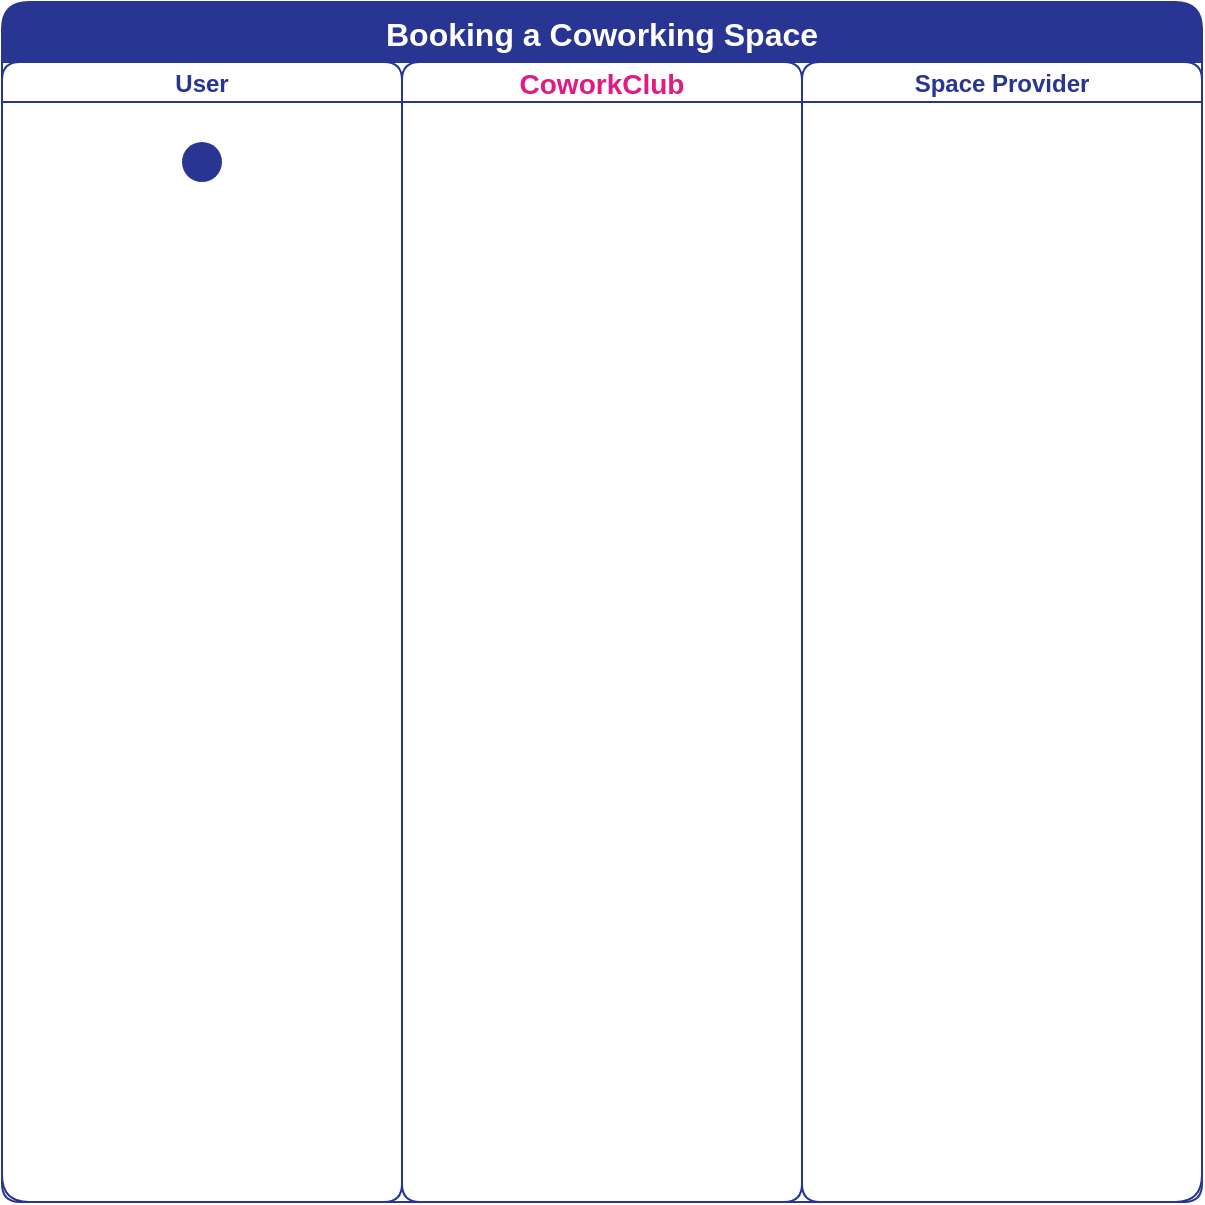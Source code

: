 <mxfile version="18.0.1" type="device" pages="3"><diagram id="prtHgNgQTEPvFCAcTncT" name="Booking"><mxGraphModel dx="1108" dy="553" grid="1" gridSize="10" guides="1" tooltips="1" connect="1" arrows="1" fold="1" page="1" pageScale="1" pageWidth="827" pageHeight="1169" math="0" shadow="0"><root><mxCell id="0"/><mxCell id="1" parent="0"/><mxCell id="Y9b4Z3o9En6oE_J5yfvX-1" value="Booking a Coworking Space" style="swimlane;childLayout=stackLayout;resizeParent=1;resizeParentMax=0;startSize=30;swimlaneFillColor=none;gradientColor=none;rounded=1;fillColor=#283592;fontColor=#FFFFFF;strokeColor=#283592;fontSize=16;" parent="1" vertex="1"><mxGeometry x="114" y="40" width="600" height="600" as="geometry"/></mxCell><mxCell id="Y9b4Z3o9En6oE_J5yfvX-2" value="User" style="swimlane;startSize=20;rounded=1;strokeColor=#283592;fontColor=#283592;" parent="Y9b4Z3o9En6oE_J5yfvX-1" vertex="1"><mxGeometry y="30" width="200" height="570" as="geometry"/></mxCell><mxCell id="JYSIa6xG7unAo9f5RrJn-1" value="" style="ellipse;fillColor=#283592;strokeColor=none;fontSize=14;fontColor=#283592;aspect=fixed;" parent="Y9b4Z3o9En6oE_J5yfvX-2" vertex="1"><mxGeometry x="90" y="40" width="20" height="20" as="geometry"/></mxCell><mxCell id="Y9b4Z3o9En6oE_J5yfvX-3" value="CoworkClub" style="swimlane;startSize=20;rounded=1;fontColor=#e01b84;strokeColor=#283592;fontSize=14;" parent="Y9b4Z3o9En6oE_J5yfvX-1" vertex="1"><mxGeometry x="200" y="30" width="200" height="570" as="geometry"/></mxCell><mxCell id="Y9b4Z3o9En6oE_J5yfvX-4" value="Space Provider" style="swimlane;startSize=20;rounded=1;fontColor=#283592;strokeColor=#283592;" parent="Y9b4Z3o9En6oE_J5yfvX-1" vertex="1"><mxGeometry x="400" y="30" width="200" height="570" as="geometry"/></mxCell></root></mxGraphModel></diagram><diagram id="QN3FZXPzjIui03fiu6KZ" name="Class Diagram"><mxGraphModel dx="1108" dy="553" grid="1" gridSize="10" guides="1" tooltips="1" connect="1" arrows="1" fold="1" page="1" pageScale="1" pageWidth="850" pageHeight="1100" math="0" shadow="0"><root><mxCell id="wxooSHnF6QyXdMB0OCFC-0"/><mxCell id="wxooSHnF6QyXdMB0OCFC-1" parent="wxooSHnF6QyXdMB0OCFC-0"/><mxCell id="wxooSHnF6QyXdMB0OCFC-2" value="User" style="swimlane;fontStyle=1;align=center;verticalAlign=top;childLayout=stackLayout;horizontal=1;startSize=26;horizontalStack=0;resizeParent=1;resizeParentMax=0;resizeLast=0;collapsible=1;marginBottom=0;" parent="wxooSHnF6QyXdMB0OCFC-1" vertex="1"><mxGeometry x="150" y="360" width="160" height="86" as="geometry"/></mxCell><mxCell id="wxooSHnF6QyXdMB0OCFC-3" value="+ field: type" style="text;strokeColor=none;fillColor=none;align=left;verticalAlign=top;spacingLeft=4;spacingRight=4;overflow=hidden;rotatable=0;points=[[0,0.5],[1,0.5]];portConstraint=eastwest;" parent="wxooSHnF6QyXdMB0OCFC-2" vertex="1"><mxGeometry y="26" width="160" height="26" as="geometry"/></mxCell><mxCell id="wxooSHnF6QyXdMB0OCFC-4" value="" style="line;strokeWidth=1;fillColor=none;align=left;verticalAlign=middle;spacingTop=-1;spacingLeft=3;spacingRight=3;rotatable=0;labelPosition=right;points=[];portConstraint=eastwest;" parent="wxooSHnF6QyXdMB0OCFC-2" vertex="1"><mxGeometry y="52" width="160" height="8" as="geometry"/></mxCell><mxCell id="wxooSHnF6QyXdMB0OCFC-5" value="+ method(type): type" style="text;strokeColor=none;fillColor=none;align=left;verticalAlign=top;spacingLeft=4;spacingRight=4;overflow=hidden;rotatable=0;points=[[0,0.5],[1,0.5]];portConstraint=eastwest;" parent="wxooSHnF6QyXdMB0OCFC-2" vertex="1"><mxGeometry y="60" width="160" height="26" as="geometry"/></mxCell><mxCell id="wxooSHnF6QyXdMB0OCFC-6" value="Guest" style="swimlane;fontStyle=1;align=center;verticalAlign=top;childLayout=stackLayout;horizontal=1;startSize=26;horizontalStack=0;resizeParent=1;resizeParentMax=0;resizeLast=0;collapsible=1;marginBottom=0;" parent="wxooSHnF6QyXdMB0OCFC-1" vertex="1"><mxGeometry x="50" y="480" width="190" height="164" as="geometry"/></mxCell><mxCell id="wxooSHnF6QyXdMB0OCFC-7" value="+ Name : String = &quot;Unknown&quot;" style="text;strokeColor=none;fillColor=none;align=left;verticalAlign=top;spacingLeft=4;spacingRight=4;overflow=hidden;rotatable=0;points=[[0,0.5],[1,0.5]];portConstraint=eastwest;" parent="wxooSHnF6QyXdMB0OCFC-6" vertex="1"><mxGeometry y="26" width="190" height="26" as="geometry"/></mxCell><mxCell id="g3sl7j77Qm1E5u9MESLL-24" value="+ field: type" style="text;strokeColor=none;fillColor=none;align=left;verticalAlign=top;spacingLeft=4;spacingRight=4;overflow=hidden;rotatable=0;points=[[0,0.5],[1,0.5]];portConstraint=eastwest;" parent="wxooSHnF6QyXdMB0OCFC-6" vertex="1"><mxGeometry y="52" width="190" height="26" as="geometry"/></mxCell><mxCell id="wxooSHnF6QyXdMB0OCFC-8" value="" style="line;strokeWidth=1;fillColor=none;align=left;verticalAlign=middle;spacingTop=-1;spacingLeft=3;spacingRight=3;rotatable=0;labelPosition=right;points=[];portConstraint=eastwest;" parent="wxooSHnF6QyXdMB0OCFC-6" vertex="1"><mxGeometry y="78" width="190" height="8" as="geometry"/></mxCell><mxCell id="wxooSHnF6QyXdMB0OCFC-9" value="+ View(void) : void" style="text;strokeColor=none;fillColor=none;align=left;verticalAlign=top;spacingLeft=4;spacingRight=4;overflow=hidden;rotatable=0;points=[[0,0.5],[1,0.5]];portConstraint=eastwest;" parent="wxooSHnF6QyXdMB0OCFC-6" vertex="1"><mxGeometry y="86" width="190" height="26" as="geometry"/></mxCell><mxCell id="g3sl7j77Qm1E5u9MESLL-22" value="+ Register(void): Registered User" style="text;strokeColor=none;fillColor=none;align=left;verticalAlign=top;spacingLeft=4;spacingRight=4;overflow=hidden;rotatable=0;points=[[0,0.5],[1,0.5]];portConstraint=eastwest;" parent="wxooSHnF6QyXdMB0OCFC-6" vertex="1"><mxGeometry y="112" width="190" height="26" as="geometry"/></mxCell><mxCell id="g3sl7j77Qm1E5u9MESLL-23" value="+ method(type): type" style="text;strokeColor=none;fillColor=none;align=left;verticalAlign=top;spacingLeft=4;spacingRight=4;overflow=hidden;rotatable=0;points=[[0,0.5],[1,0.5]];portConstraint=eastwest;" parent="wxooSHnF6QyXdMB0OCFC-6" vertex="1"><mxGeometry y="138" width="190" height="26" as="geometry"/></mxCell><mxCell id="wxooSHnF6QyXdMB0OCFC-10" value="Registered User" style="swimlane;fontStyle=1;align=center;verticalAlign=top;childLayout=stackLayout;horizontal=1;startSize=26;horizontalStack=0;resizeParent=1;resizeParentMax=0;resizeLast=0;collapsible=1;marginBottom=0;" parent="wxooSHnF6QyXdMB0OCFC-1" vertex="1"><mxGeometry x="280" y="480" width="160" height="86" as="geometry"/></mxCell><mxCell id="wxooSHnF6QyXdMB0OCFC-11" value="+ field: type" style="text;strokeColor=none;fillColor=none;align=left;verticalAlign=top;spacingLeft=4;spacingRight=4;overflow=hidden;rotatable=0;points=[[0,0.5],[1,0.5]];portConstraint=eastwest;" parent="wxooSHnF6QyXdMB0OCFC-10" vertex="1"><mxGeometry y="26" width="160" height="26" as="geometry"/></mxCell><mxCell id="wxooSHnF6QyXdMB0OCFC-12" value="" style="line;strokeWidth=1;fillColor=none;align=left;verticalAlign=middle;spacingTop=-1;spacingLeft=3;spacingRight=3;rotatable=0;labelPosition=right;points=[];portConstraint=eastwest;" parent="wxooSHnF6QyXdMB0OCFC-10" vertex="1"><mxGeometry y="52" width="160" height="8" as="geometry"/></mxCell><mxCell id="wxooSHnF6QyXdMB0OCFC-13" value="+ method(type): type" style="text;strokeColor=none;fillColor=none;align=left;verticalAlign=top;spacingLeft=4;spacingRight=4;overflow=hidden;rotatable=0;points=[[0,0.5],[1,0.5]];portConstraint=eastwest;" parent="wxooSHnF6QyXdMB0OCFC-10" vertex="1"><mxGeometry y="60" width="160" height="26" as="geometry"/></mxCell><mxCell id="wxooSHnF6QyXdMB0OCFC-14" value="Online Plataform" style="swimlane;fontStyle=1;align=center;verticalAlign=top;childLayout=stackLayout;horizontal=1;startSize=26;horizontalStack=0;resizeParent=1;resizeParentMax=0;resizeLast=0;collapsible=1;marginBottom=0;" parent="wxooSHnF6QyXdMB0OCFC-1" vertex="1"><mxGeometry x="460" y="220" width="160" height="112" as="geometry"/></mxCell><mxCell id="wxooSHnF6QyXdMB0OCFC-15" value="+ Name : String" style="text;strokeColor=none;fillColor=none;align=left;verticalAlign=top;spacingLeft=4;spacingRight=4;overflow=hidden;rotatable=0;points=[[0,0.5],[1,0.5]];portConstraint=eastwest;" parent="wxooSHnF6QyXdMB0OCFC-14" vertex="1"><mxGeometry y="26" width="160" height="26" as="geometry"/></mxCell><mxCell id="g3sl7j77Qm1E5u9MESLL-21" value="+ field: type" style="text;strokeColor=none;fillColor=none;align=left;verticalAlign=top;spacingLeft=4;spacingRight=4;overflow=hidden;rotatable=0;points=[[0,0.5],[1,0.5]];portConstraint=eastwest;" parent="wxooSHnF6QyXdMB0OCFC-14" vertex="1"><mxGeometry y="52" width="160" height="26" as="geometry"/></mxCell><mxCell id="wxooSHnF6QyXdMB0OCFC-16" value="" style="line;strokeWidth=1;fillColor=none;align=left;verticalAlign=middle;spacingTop=-1;spacingLeft=3;spacingRight=3;rotatable=0;labelPosition=right;points=[];portConstraint=eastwest;" parent="wxooSHnF6QyXdMB0OCFC-14" vertex="1"><mxGeometry y="78" width="160" height="8" as="geometry"/></mxCell><mxCell id="wxooSHnF6QyXdMB0OCFC-17" value="+ method(type): type" style="text;strokeColor=none;fillColor=none;align=left;verticalAlign=top;spacingLeft=4;spacingRight=4;overflow=hidden;rotatable=0;points=[[0,0.5],[1,0.5]];portConstraint=eastwest;" parent="wxooSHnF6QyXdMB0OCFC-14" vertex="1"><mxGeometry y="86" width="160" height="26" as="geometry"/></mxCell><mxCell id="wxooSHnF6QyXdMB0OCFC-18" value="Space_For_Rent" style="swimlane;fontStyle=1;align=center;verticalAlign=top;childLayout=stackLayout;horizontal=1;startSize=26;horizontalStack=0;resizeParent=1;resizeParentMax=0;resizeLast=0;collapsible=1;marginBottom=0;" parent="wxooSHnF6QyXdMB0OCFC-1" vertex="1"><mxGeometry x="160" y="110" width="160" height="112" as="geometry"/></mxCell><mxCell id="wxooSHnF6QyXdMB0OCFC-19" value="+ field: type" style="text;strokeColor=none;fillColor=none;align=left;verticalAlign=top;spacingLeft=4;spacingRight=4;overflow=hidden;rotatable=0;points=[[0,0.5],[1,0.5]];portConstraint=eastwest;" parent="wxooSHnF6QyXdMB0OCFC-18" vertex="1"><mxGeometry y="26" width="160" height="26" as="geometry"/></mxCell><mxCell id="g3sl7j77Qm1E5u9MESLL-25" value="+ field: type" style="text;strokeColor=none;fillColor=none;align=left;verticalAlign=top;spacingLeft=4;spacingRight=4;overflow=hidden;rotatable=0;points=[[0,0.5],[1,0.5]];portConstraint=eastwest;" parent="wxooSHnF6QyXdMB0OCFC-18" vertex="1"><mxGeometry y="52" width="160" height="26" as="geometry"/></mxCell><mxCell id="wxooSHnF6QyXdMB0OCFC-20" value="" style="line;strokeWidth=1;fillColor=none;align=left;verticalAlign=middle;spacingTop=-1;spacingLeft=3;spacingRight=3;rotatable=0;labelPosition=right;points=[];portConstraint=eastwest;" parent="wxooSHnF6QyXdMB0OCFC-18" vertex="1"><mxGeometry y="78" width="160" height="8" as="geometry"/></mxCell><mxCell id="wxooSHnF6QyXdMB0OCFC-21" value="+ method(type): type" style="text;strokeColor=none;fillColor=none;align=left;verticalAlign=top;spacingLeft=4;spacingRight=4;overflow=hidden;rotatable=0;points=[[0,0.5],[1,0.5]];portConstraint=eastwest;" parent="wxooSHnF6QyXdMB0OCFC-18" vertex="1"><mxGeometry y="86" width="160" height="26" as="geometry"/></mxCell><mxCell id="g3sl7j77Qm1E5u9MESLL-0" value="Registered User Type 1 Client" style="swimlane;fontStyle=1;align=center;verticalAlign=top;childLayout=stackLayout;horizontal=1;startSize=26;horizontalStack=0;resizeParent=1;resizeParentMax=0;resizeLast=0;collapsible=1;marginBottom=0;" parent="wxooSHnF6QyXdMB0OCFC-1" vertex="1"><mxGeometry x="50" y="720" width="180" height="86" as="geometry"/></mxCell><mxCell id="g3sl7j77Qm1E5u9MESLL-1" value="+ field: type" style="text;strokeColor=none;fillColor=none;align=left;verticalAlign=top;spacingLeft=4;spacingRight=4;overflow=hidden;rotatable=0;points=[[0,0.5],[1,0.5]];portConstraint=eastwest;" parent="g3sl7j77Qm1E5u9MESLL-0" vertex="1"><mxGeometry y="26" width="180" height="26" as="geometry"/></mxCell><mxCell id="g3sl7j77Qm1E5u9MESLL-2" value="" style="line;strokeWidth=1;fillColor=none;align=left;verticalAlign=middle;spacingTop=-1;spacingLeft=3;spacingRight=3;rotatable=0;labelPosition=right;points=[];portConstraint=eastwest;" parent="g3sl7j77Qm1E5u9MESLL-0" vertex="1"><mxGeometry y="52" width="180" height="8" as="geometry"/></mxCell><mxCell id="g3sl7j77Qm1E5u9MESLL-3" value="+ method(type): type" style="text;strokeColor=none;fillColor=none;align=left;verticalAlign=top;spacingLeft=4;spacingRight=4;overflow=hidden;rotatable=0;points=[[0,0.5],[1,0.5]];portConstraint=eastwest;" parent="g3sl7j77Qm1E5u9MESLL-0" vertex="1"><mxGeometry y="60" width="180" height="26" as="geometry"/></mxCell><mxCell id="g3sl7j77Qm1E5u9MESLL-13" value="Registered User Type 2 Landlord" style="swimlane;fontStyle=1;align=center;verticalAlign=top;childLayout=stackLayout;horizontal=1;startSize=26;horizontalStack=0;resizeParent=1;resizeParentMax=0;resizeLast=0;collapsible=1;marginBottom=0;" parent="wxooSHnF6QyXdMB0OCFC-1" vertex="1"><mxGeometry x="240" y="720" width="190" height="86" as="geometry"/></mxCell><mxCell id="g3sl7j77Qm1E5u9MESLL-14" value="+ field: type" style="text;strokeColor=none;fillColor=none;align=left;verticalAlign=top;spacingLeft=4;spacingRight=4;overflow=hidden;rotatable=0;points=[[0,0.5],[1,0.5]];portConstraint=eastwest;" parent="g3sl7j77Qm1E5u9MESLL-13" vertex="1"><mxGeometry y="26" width="190" height="26" as="geometry"/></mxCell><mxCell id="g3sl7j77Qm1E5u9MESLL-15" value="" style="line;strokeWidth=1;fillColor=none;align=left;verticalAlign=middle;spacingTop=-1;spacingLeft=3;spacingRight=3;rotatable=0;labelPosition=right;points=[];portConstraint=eastwest;" parent="g3sl7j77Qm1E5u9MESLL-13" vertex="1"><mxGeometry y="52" width="190" height="8" as="geometry"/></mxCell><mxCell id="g3sl7j77Qm1E5u9MESLL-16" value="+ method(type): type" style="text;strokeColor=none;fillColor=none;align=left;verticalAlign=top;spacingLeft=4;spacingRight=4;overflow=hidden;rotatable=0;points=[[0,0.5],[1,0.5]];portConstraint=eastwest;" parent="g3sl7j77Qm1E5u9MESLL-13" vertex="1"><mxGeometry y="60" width="190" height="26" as="geometry"/></mxCell><mxCell id="g3sl7j77Qm1E5u9MESLL-17" value="Registered User Type 3 Admin" style="swimlane;fontStyle=1;align=center;verticalAlign=top;childLayout=stackLayout;horizontal=1;startSize=26;horizontalStack=0;resizeParent=1;resizeParentMax=0;resizeLast=0;collapsible=1;marginBottom=0;" parent="wxooSHnF6QyXdMB0OCFC-1" vertex="1"><mxGeometry x="460" y="720" width="180" height="86" as="geometry"/></mxCell><mxCell id="g3sl7j77Qm1E5u9MESLL-18" value="+ field: type" style="text;strokeColor=none;fillColor=none;align=left;verticalAlign=top;spacingLeft=4;spacingRight=4;overflow=hidden;rotatable=0;points=[[0,0.5],[1,0.5]];portConstraint=eastwest;" parent="g3sl7j77Qm1E5u9MESLL-17" vertex="1"><mxGeometry y="26" width="180" height="26" as="geometry"/></mxCell><mxCell id="g3sl7j77Qm1E5u9MESLL-19" value="" style="line;strokeWidth=1;fillColor=none;align=left;verticalAlign=middle;spacingTop=-1;spacingLeft=3;spacingRight=3;rotatable=0;labelPosition=right;points=[];portConstraint=eastwest;" parent="g3sl7j77Qm1E5u9MESLL-17" vertex="1"><mxGeometry y="52" width="180" height="8" as="geometry"/></mxCell><mxCell id="g3sl7j77Qm1E5u9MESLL-20" value="+ method(type): type" style="text;strokeColor=none;fillColor=none;align=left;verticalAlign=top;spacingLeft=4;spacingRight=4;overflow=hidden;rotatable=0;points=[[0,0.5],[1,0.5]];portConstraint=eastwest;" parent="g3sl7j77Qm1E5u9MESLL-17" vertex="1"><mxGeometry y="60" width="180" height="26" as="geometry"/></mxCell></root></mxGraphModel></diagram><diagram id="5sIKJMeNurFi1Bdw87VA" name="Add space"><mxGraphModel dx="1108" dy="553" grid="1" gridSize="10" guides="1" tooltips="1" connect="1" arrows="1" fold="1" page="1" pageScale="1" pageWidth="827" pageHeight="1169" math="0" shadow="0"><root><mxCell id="0"/><mxCell id="1" parent="0"/><mxCell id="R2N7uk8HjNVNipv-gJrE-1" value="Add Coworking space" style="swimlane;childLayout=stackLayout;resizeParent=1;resizeParentMax=0;startSize=30;swimlaneFillColor=none;gradientColor=none;rounded=1;fillColor=#283592;fontColor=#FFFFFF;strokeColor=#283592;fontSize=16;" vertex="1" parent="1"><mxGeometry x="40" y="40" width="560" height="1010" as="geometry"/></mxCell><mxCell id="R2N7uk8HjNVNipv-gJrE-2" value="CoworkClub" style="swimlane;startSize=20;rounded=1;fontColor=#e01b84;strokeColor=#283592;fontSize=14;" vertex="1" parent="R2N7uk8HjNVNipv-gJrE-1"><mxGeometry y="30" width="280" height="980" as="geometry"/></mxCell><mxCell id="R2N7uk8HjNVNipv-gJrE-3" style="edgeStyle=orthogonalEdgeStyle;rounded=0;orthogonalLoop=1;jettySize=auto;html=1;entryX=0.5;entryY=0;entryDx=0;entryDy=0;" edge="1" parent="R2N7uk8HjNVNipv-gJrE-2" source="R2N7uk8HjNVNipv-gJrE-4" target="R2N7uk8HjNVNipv-gJrE-6"><mxGeometry relative="1" as="geometry"/></mxCell><mxCell id="R2N7uk8HjNVNipv-gJrE-4" value="Validation of request" style="rounded=1;whiteSpace=wrap;html=1;" vertex="1" parent="R2N7uk8HjNVNipv-gJrE-2"><mxGeometry x="60" y="40" width="120" height="60" as="geometry"/></mxCell><mxCell id="R2N7uk8HjNVNipv-gJrE-5" style="edgeStyle=orthogonalEdgeStyle;rounded=0;orthogonalLoop=1;jettySize=auto;html=1;entryX=0.5;entryY=0;entryDx=0;entryDy=0;" edge="1" parent="R2N7uk8HjNVNipv-gJrE-2" source="R2N7uk8HjNVNipv-gJrE-6" target="R2N7uk8HjNVNipv-gJrE-14"><mxGeometry relative="1" as="geometry"/></mxCell><mxCell id="R2N7uk8HjNVNipv-gJrE-6" value="" style="rhombus;" vertex="1" parent="R2N7uk8HjNVNipv-gJrE-2"><mxGeometry x="115" y="160" width="10" height="20" as="geometry"/></mxCell><mxCell id="R2N7uk8HjNVNipv-gJrE-7" value="Publish space on platform" style="rounded=1;whiteSpace=wrap;html=1;" vertex="1" parent="R2N7uk8HjNVNipv-gJrE-2"><mxGeometry x="60" y="360" width="120" height="60" as="geometry"/></mxCell><mxCell id="R2N7uk8HjNVNipv-gJrE-8" style="edgeStyle=orthogonalEdgeStyle;rounded=0;orthogonalLoop=1;jettySize=auto;html=1;entryX=0.5;entryY=0;entryDx=0;entryDy=0;" edge="1" parent="R2N7uk8HjNVNipv-gJrE-2" source="R2N7uk8HjNVNipv-gJrE-9" target="R2N7uk8HjNVNipv-gJrE-10"><mxGeometry relative="1" as="geometry"/></mxCell><mxCell id="R2N7uk8HjNVNipv-gJrE-9" value="Remove space from platform" style="rounded=1;whiteSpace=wrap;html=1;" vertex="1" parent="R2N7uk8HjNVNipv-gJrE-2"><mxGeometry x="60" y="580" width="120" height="60" as="geometry"/></mxCell><mxCell id="R2N7uk8HjNVNipv-gJrE-10" value="" style="ellipse;html=1;shape=endState;fillColor=#283592;strokeColor=#000000;" vertex="1" parent="R2N7uk8HjNVNipv-gJrE-2"><mxGeometry x="107.5" y="690" width="25" height="25" as="geometry"/></mxCell><mxCell id="R2N7uk8HjNVNipv-gJrE-11" value="Request granted" style="text;html=1;strokeColor=none;fillColor=none;align=center;verticalAlign=middle;whiteSpace=wrap;rounded=0;" vertex="1" parent="R2N7uk8HjNVNipv-gJrE-2"><mxGeometry x="125" y="190" width="60" height="30" as="geometry"/></mxCell><mxCell id="R2N7uk8HjNVNipv-gJrE-12" value="Request denied" style="text;html=1;strokeColor=none;fillColor=none;align=center;verticalAlign=middle;whiteSpace=wrap;rounded=0;" vertex="1" parent="R2N7uk8HjNVNipv-gJrE-2"><mxGeometry x="180" y="140" width="60" height="30" as="geometry"/></mxCell><mxCell id="R2N7uk8HjNVNipv-gJrE-13" style="edgeStyle=orthogonalEdgeStyle;rounded=0;orthogonalLoop=1;jettySize=auto;html=1;entryX=0.5;entryY=0;entryDx=0;entryDy=0;" edge="1" parent="R2N7uk8HjNVNipv-gJrE-2" source="R2N7uk8HjNVNipv-gJrE-14" target="R2N7uk8HjNVNipv-gJrE-7"><mxGeometry relative="1" as="geometry"/></mxCell><mxCell id="R2N7uk8HjNVNipv-gJrE-14" value="&amp;lt;&amp;lt;datastore&amp;gt;&amp;gt;&lt;br&gt;Coworking Space Profile" style="rounded=0;whiteSpace=wrap;html=1;" vertex="1" parent="R2N7uk8HjNVNipv-gJrE-2"><mxGeometry x="60" y="250" width="120" height="60" as="geometry"/></mxCell><mxCell id="R2N7uk8HjNVNipv-gJrE-15" value="Request update" style="rounded=1;whiteSpace=wrap;html=1;" vertex="1" parent="R2N7uk8HjNVNipv-gJrE-2"><mxGeometry x="60" y="444" width="120" height="60" as="geometry"/></mxCell><mxCell id="R2N7uk8HjNVNipv-gJrE-16" style="edgeStyle=orthogonalEdgeStyle;rounded=0;orthogonalLoop=1;jettySize=auto;html=1;entryX=0;entryY=0.5;entryDx=0;entryDy=0;" edge="1" parent="R2N7uk8HjNVNipv-gJrE-2" source="R2N7uk8HjNVNipv-gJrE-17" target="R2N7uk8HjNVNipv-gJrE-15"><mxGeometry relative="1" as="geometry"/></mxCell><mxCell id="R2N7uk8HjNVNipv-gJrE-17" value="" style="shape=collate;whiteSpace=wrap;html=1;" vertex="1" parent="R2N7uk8HjNVNipv-gJrE-2"><mxGeometry x="16" y="466" width="10" height="16" as="geometry"/></mxCell><mxCell id="R2N7uk8HjNVNipv-gJrE-18" value="Every week" style="text;html=1;strokeColor=none;fillColor=none;align=center;verticalAlign=middle;whiteSpace=wrap;rounded=0;" vertex="1" parent="R2N7uk8HjNVNipv-gJrE-2"><mxGeometry x="-6" y="487" width="60" height="30" as="geometry"/></mxCell><mxCell id="R2N7uk8HjNVNipv-gJrE-19" value="Space Provider" style="swimlane;startSize=20;rounded=1;fontColor=#283592;strokeColor=#283592;" vertex="1" parent="R2N7uk8HjNVNipv-gJrE-1"><mxGeometry x="280" y="30" width="280" height="980" as="geometry"/></mxCell><mxCell id="R2N7uk8HjNVNipv-gJrE-20" style="edgeStyle=orthogonalEdgeStyle;rounded=0;orthogonalLoop=1;jettySize=auto;html=1;entryX=1;entryY=0.5;entryDx=0;entryDy=0;" edge="1" parent="R2N7uk8HjNVNipv-gJrE-19" source="R2N7uk8HjNVNipv-gJrE-21" target="R2N7uk8HjNVNipv-gJrE-22"><mxGeometry relative="1" as="geometry"/></mxCell><mxCell id="R2N7uk8HjNVNipv-gJrE-21" value="" style="ellipse;fillColor=#283592;strokeColor=none;fontSize=14;fontColor=#283592;aspect=fixed;" vertex="1" parent="R2N7uk8HjNVNipv-gJrE-19"><mxGeometry x="230" y="60" width="20" height="20" as="geometry"/></mxCell><mxCell id="R2N7uk8HjNVNipv-gJrE-22" value="Request to add space" style="rounded=1;whiteSpace=wrap;html=1;" vertex="1" parent="R2N7uk8HjNVNipv-gJrE-19"><mxGeometry x="60" y="40" width="120" height="60" as="geometry"/></mxCell><mxCell id="R2N7uk8HjNVNipv-gJrE-23" value="Request to remove space from platform" style="rounded=1;whiteSpace=wrap;html=1;" vertex="1" parent="R2N7uk8HjNVNipv-gJrE-19"><mxGeometry x="75" y="580" width="120" height="60" as="geometry"/></mxCell><mxCell id="R2N7uk8HjNVNipv-gJrE-24" style="edgeStyle=orthogonalEdgeStyle;rounded=0;orthogonalLoop=1;jettySize=auto;html=1;entryX=0.5;entryY=0;entryDx=0;entryDy=0;" edge="1" parent="R2N7uk8HjNVNipv-gJrE-19" source="R2N7uk8HjNVNipv-gJrE-25" target="R2N7uk8HjNVNipv-gJrE-23"><mxGeometry relative="1" as="geometry"/></mxCell><mxCell id="R2N7uk8HjNVNipv-gJrE-25" value="" style="rhombus;" vertex="1" parent="R2N7uk8HjNVNipv-gJrE-19"><mxGeometry x="130" y="380" width="10" height="20" as="geometry"/></mxCell><mxCell id="R2N7uk8HjNVNipv-gJrE-26" style="edgeStyle=orthogonalEdgeStyle;rounded=0;orthogonalLoop=1;jettySize=auto;html=1;entryX=0.5;entryY=0;entryDx=0;entryDy=0;" edge="1" parent="R2N7uk8HjNVNipv-gJrE-19" source="R2N7uk8HjNVNipv-gJrE-25" target="R2N7uk8HjNVNipv-gJrE-25"><mxGeometry relative="1" as="geometry"><mxPoint x="135" y="210" as="targetPoint"/><Array as="points"><mxPoint x="200" y="390"/><mxPoint x="200" y="330"/><mxPoint x="135" y="330"/></Array></mxGeometry></mxCell><mxCell id="R2N7uk8HjNVNipv-gJrE-27" value="End partnership" style="text;html=1;strokeColor=none;fillColor=none;align=center;verticalAlign=middle;whiteSpace=wrap;rounded=0;" vertex="1" parent="R2N7uk8HjNVNipv-gJrE-19"><mxGeometry x="70" y="475" width="60" height="30" as="geometry"/></mxCell><mxCell id="R2N7uk8HjNVNipv-gJrE-28" style="edgeStyle=orthogonalEdgeStyle;rounded=0;orthogonalLoop=1;jettySize=auto;html=1;entryX=1;entryY=0.5;entryDx=0;entryDy=0;" edge="1" parent="R2N7uk8HjNVNipv-gJrE-1" source="R2N7uk8HjNVNipv-gJrE-22" target="R2N7uk8HjNVNipv-gJrE-4"><mxGeometry relative="1" as="geometry"/></mxCell><mxCell id="R2N7uk8HjNVNipv-gJrE-29" style="edgeStyle=orthogonalEdgeStyle;rounded=0;orthogonalLoop=1;jettySize=auto;html=1;entryX=0;entryY=0.5;entryDx=0;entryDy=0;" edge="1" parent="R2N7uk8HjNVNipv-gJrE-1" source="R2N7uk8HjNVNipv-gJrE-7" target="R2N7uk8HjNVNipv-gJrE-25"><mxGeometry relative="1" as="geometry"/></mxCell><mxCell id="R2N7uk8HjNVNipv-gJrE-30" style="edgeStyle=orthogonalEdgeStyle;rounded=0;orthogonalLoop=1;jettySize=auto;html=1;entryX=0.5;entryY=1;entryDx=0;entryDy=0;" edge="1" parent="R2N7uk8HjNVNipv-gJrE-1" source="R2N7uk8HjNVNipv-gJrE-6" target="R2N7uk8HjNVNipv-gJrE-22"><mxGeometry relative="1" as="geometry"><mxPoint x="450" y="200" as="targetPoint"/></mxGeometry></mxCell><mxCell id="R2N7uk8HjNVNipv-gJrE-31" style="edgeStyle=orthogonalEdgeStyle;rounded=0;orthogonalLoop=1;jettySize=auto;html=1;entryX=1;entryY=0.5;entryDx=0;entryDy=0;" edge="1" parent="R2N7uk8HjNVNipv-gJrE-1" source="R2N7uk8HjNVNipv-gJrE-23" target="R2N7uk8HjNVNipv-gJrE-9"><mxGeometry relative="1" as="geometry"/></mxCell></root></mxGraphModel></diagram></mxfile>
